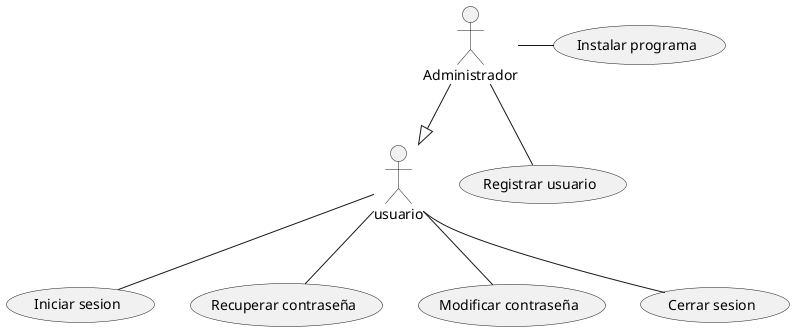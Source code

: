 
@startuml
:usuario:
:Administrador:

(Iniciar sesion)
(Recuperar contraseña)
(Modificar contraseña)
(Cerrar sesion)
(Registrar usuario)
(Instalar programa)

usuario -- (Iniciar sesion)
usuario -- (Recuperar contraseña)
usuario -- (Cerrar sesion)
usuario -- (Modificar contraseña)

Administrador --|> usuario

Administrador -- (Registrar usuario)
Administrador - (Instalar programa)

@enduml


